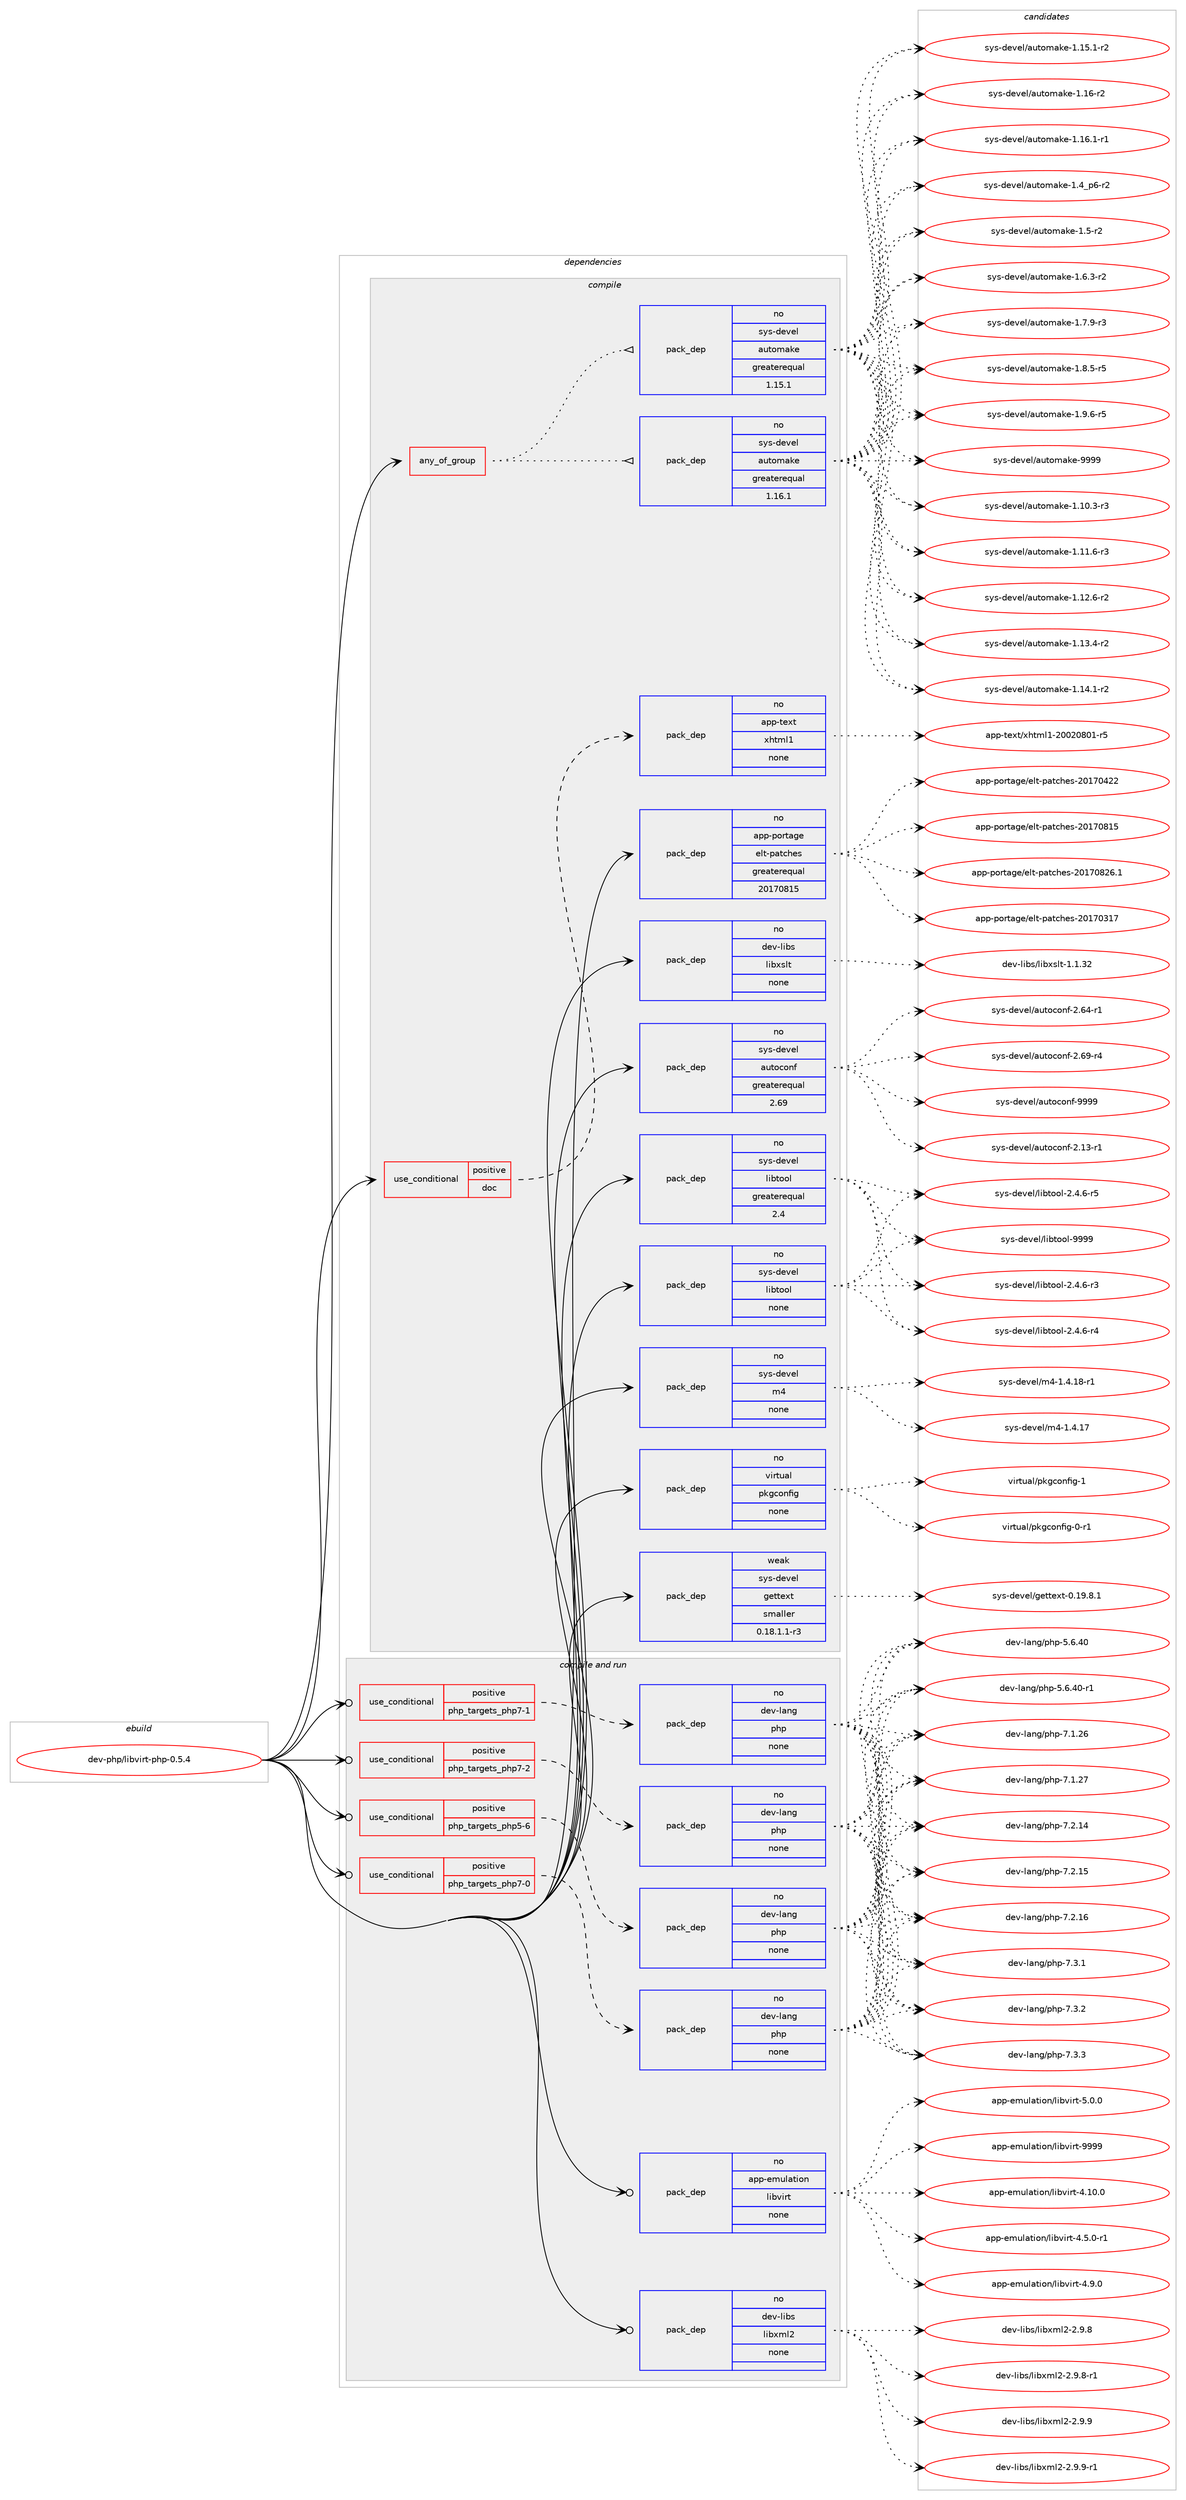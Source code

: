 digraph prolog {

# *************
# Graph options
# *************

newrank=true;
concentrate=true;
compound=true;
graph [rankdir=LR,fontname=Helvetica,fontsize=10,ranksep=1.5];#, ranksep=2.5, nodesep=0.2];
edge  [arrowhead=vee];
node  [fontname=Helvetica,fontsize=10];

# **********
# The ebuild
# **********

subgraph cluster_leftcol {
color=gray;
rank=same;
label=<<i>ebuild</i>>;
id [label="dev-php/libvirt-php-0.5.4", color=red, width=4, href="../dev-php/libvirt-php-0.5.4.svg"];
}

# ****************
# The dependencies
# ****************

subgraph cluster_midcol {
color=gray;
label=<<i>dependencies</i>>;
subgraph cluster_compile {
fillcolor="#eeeeee";
style=filled;
label=<<i>compile</i>>;
subgraph any22512 {
dependency1393006 [label=<<TABLE BORDER="0" CELLBORDER="1" CELLSPACING="0" CELLPADDING="4"><TR><TD CELLPADDING="10">any_of_group</TD></TR></TABLE>>, shape=none, color=red];subgraph pack1000605 {
dependency1393007 [label=<<TABLE BORDER="0" CELLBORDER="1" CELLSPACING="0" CELLPADDING="4" WIDTH="220"><TR><TD ROWSPAN="6" CELLPADDING="30">pack_dep</TD></TR><TR><TD WIDTH="110">no</TD></TR><TR><TD>sys-devel</TD></TR><TR><TD>automake</TD></TR><TR><TD>greaterequal</TD></TR><TR><TD>1.16.1</TD></TR></TABLE>>, shape=none, color=blue];
}
dependency1393006:e -> dependency1393007:w [weight=20,style="dotted",arrowhead="oinv"];
subgraph pack1000606 {
dependency1393008 [label=<<TABLE BORDER="0" CELLBORDER="1" CELLSPACING="0" CELLPADDING="4" WIDTH="220"><TR><TD ROWSPAN="6" CELLPADDING="30">pack_dep</TD></TR><TR><TD WIDTH="110">no</TD></TR><TR><TD>sys-devel</TD></TR><TR><TD>automake</TD></TR><TR><TD>greaterequal</TD></TR><TR><TD>1.15.1</TD></TR></TABLE>>, shape=none, color=blue];
}
dependency1393006:e -> dependency1393008:w [weight=20,style="dotted",arrowhead="oinv"];
}
id:e -> dependency1393006:w [weight=20,style="solid",arrowhead="vee"];
subgraph cond369324 {
dependency1393009 [label=<<TABLE BORDER="0" CELLBORDER="1" CELLSPACING="0" CELLPADDING="4"><TR><TD ROWSPAN="3" CELLPADDING="10">use_conditional</TD></TR><TR><TD>positive</TD></TR><TR><TD>doc</TD></TR></TABLE>>, shape=none, color=red];
subgraph pack1000607 {
dependency1393010 [label=<<TABLE BORDER="0" CELLBORDER="1" CELLSPACING="0" CELLPADDING="4" WIDTH="220"><TR><TD ROWSPAN="6" CELLPADDING="30">pack_dep</TD></TR><TR><TD WIDTH="110">no</TD></TR><TR><TD>app-text</TD></TR><TR><TD>xhtml1</TD></TR><TR><TD>none</TD></TR><TR><TD></TD></TR></TABLE>>, shape=none, color=blue];
}
dependency1393009:e -> dependency1393010:w [weight=20,style="dashed",arrowhead="vee"];
}
id:e -> dependency1393009:w [weight=20,style="solid",arrowhead="vee"];
subgraph pack1000608 {
dependency1393011 [label=<<TABLE BORDER="0" CELLBORDER="1" CELLSPACING="0" CELLPADDING="4" WIDTH="220"><TR><TD ROWSPAN="6" CELLPADDING="30">pack_dep</TD></TR><TR><TD WIDTH="110">no</TD></TR><TR><TD>app-portage</TD></TR><TR><TD>elt-patches</TD></TR><TR><TD>greaterequal</TD></TR><TR><TD>20170815</TD></TR></TABLE>>, shape=none, color=blue];
}
id:e -> dependency1393011:w [weight=20,style="solid",arrowhead="vee"];
subgraph pack1000609 {
dependency1393012 [label=<<TABLE BORDER="0" CELLBORDER="1" CELLSPACING="0" CELLPADDING="4" WIDTH="220"><TR><TD ROWSPAN="6" CELLPADDING="30">pack_dep</TD></TR><TR><TD WIDTH="110">no</TD></TR><TR><TD>dev-libs</TD></TR><TR><TD>libxslt</TD></TR><TR><TD>none</TD></TR><TR><TD></TD></TR></TABLE>>, shape=none, color=blue];
}
id:e -> dependency1393012:w [weight=20,style="solid",arrowhead="vee"];
subgraph pack1000610 {
dependency1393013 [label=<<TABLE BORDER="0" CELLBORDER="1" CELLSPACING="0" CELLPADDING="4" WIDTH="220"><TR><TD ROWSPAN="6" CELLPADDING="30">pack_dep</TD></TR><TR><TD WIDTH="110">no</TD></TR><TR><TD>sys-devel</TD></TR><TR><TD>autoconf</TD></TR><TR><TD>greaterequal</TD></TR><TR><TD>2.69</TD></TR></TABLE>>, shape=none, color=blue];
}
id:e -> dependency1393013:w [weight=20,style="solid",arrowhead="vee"];
subgraph pack1000611 {
dependency1393014 [label=<<TABLE BORDER="0" CELLBORDER="1" CELLSPACING="0" CELLPADDING="4" WIDTH="220"><TR><TD ROWSPAN="6" CELLPADDING="30">pack_dep</TD></TR><TR><TD WIDTH="110">no</TD></TR><TR><TD>sys-devel</TD></TR><TR><TD>libtool</TD></TR><TR><TD>greaterequal</TD></TR><TR><TD>2.4</TD></TR></TABLE>>, shape=none, color=blue];
}
id:e -> dependency1393014:w [weight=20,style="solid",arrowhead="vee"];
subgraph pack1000612 {
dependency1393015 [label=<<TABLE BORDER="0" CELLBORDER="1" CELLSPACING="0" CELLPADDING="4" WIDTH="220"><TR><TD ROWSPAN="6" CELLPADDING="30">pack_dep</TD></TR><TR><TD WIDTH="110">no</TD></TR><TR><TD>sys-devel</TD></TR><TR><TD>libtool</TD></TR><TR><TD>none</TD></TR><TR><TD></TD></TR></TABLE>>, shape=none, color=blue];
}
id:e -> dependency1393015:w [weight=20,style="solid",arrowhead="vee"];
subgraph pack1000613 {
dependency1393016 [label=<<TABLE BORDER="0" CELLBORDER="1" CELLSPACING="0" CELLPADDING="4" WIDTH="220"><TR><TD ROWSPAN="6" CELLPADDING="30">pack_dep</TD></TR><TR><TD WIDTH="110">no</TD></TR><TR><TD>sys-devel</TD></TR><TR><TD>m4</TD></TR><TR><TD>none</TD></TR><TR><TD></TD></TR></TABLE>>, shape=none, color=blue];
}
id:e -> dependency1393016:w [weight=20,style="solid",arrowhead="vee"];
subgraph pack1000614 {
dependency1393017 [label=<<TABLE BORDER="0" CELLBORDER="1" CELLSPACING="0" CELLPADDING="4" WIDTH="220"><TR><TD ROWSPAN="6" CELLPADDING="30">pack_dep</TD></TR><TR><TD WIDTH="110">no</TD></TR><TR><TD>virtual</TD></TR><TR><TD>pkgconfig</TD></TR><TR><TD>none</TD></TR><TR><TD></TD></TR></TABLE>>, shape=none, color=blue];
}
id:e -> dependency1393017:w [weight=20,style="solid",arrowhead="vee"];
subgraph pack1000615 {
dependency1393018 [label=<<TABLE BORDER="0" CELLBORDER="1" CELLSPACING="0" CELLPADDING="4" WIDTH="220"><TR><TD ROWSPAN="6" CELLPADDING="30">pack_dep</TD></TR><TR><TD WIDTH="110">weak</TD></TR><TR><TD>sys-devel</TD></TR><TR><TD>gettext</TD></TR><TR><TD>smaller</TD></TR><TR><TD>0.18.1.1-r3</TD></TR></TABLE>>, shape=none, color=blue];
}
id:e -> dependency1393018:w [weight=20,style="solid",arrowhead="vee"];
}
subgraph cluster_compileandrun {
fillcolor="#eeeeee";
style=filled;
label=<<i>compile and run</i>>;
subgraph cond369325 {
dependency1393019 [label=<<TABLE BORDER="0" CELLBORDER="1" CELLSPACING="0" CELLPADDING="4"><TR><TD ROWSPAN="3" CELLPADDING="10">use_conditional</TD></TR><TR><TD>positive</TD></TR><TR><TD>php_targets_php5-6</TD></TR></TABLE>>, shape=none, color=red];
subgraph pack1000616 {
dependency1393020 [label=<<TABLE BORDER="0" CELLBORDER="1" CELLSPACING="0" CELLPADDING="4" WIDTH="220"><TR><TD ROWSPAN="6" CELLPADDING="30">pack_dep</TD></TR><TR><TD WIDTH="110">no</TD></TR><TR><TD>dev-lang</TD></TR><TR><TD>php</TD></TR><TR><TD>none</TD></TR><TR><TD></TD></TR></TABLE>>, shape=none, color=blue];
}
dependency1393019:e -> dependency1393020:w [weight=20,style="dashed",arrowhead="vee"];
}
id:e -> dependency1393019:w [weight=20,style="solid",arrowhead="odotvee"];
subgraph cond369326 {
dependency1393021 [label=<<TABLE BORDER="0" CELLBORDER="1" CELLSPACING="0" CELLPADDING="4"><TR><TD ROWSPAN="3" CELLPADDING="10">use_conditional</TD></TR><TR><TD>positive</TD></TR><TR><TD>php_targets_php7-0</TD></TR></TABLE>>, shape=none, color=red];
subgraph pack1000617 {
dependency1393022 [label=<<TABLE BORDER="0" CELLBORDER="1" CELLSPACING="0" CELLPADDING="4" WIDTH="220"><TR><TD ROWSPAN="6" CELLPADDING="30">pack_dep</TD></TR><TR><TD WIDTH="110">no</TD></TR><TR><TD>dev-lang</TD></TR><TR><TD>php</TD></TR><TR><TD>none</TD></TR><TR><TD></TD></TR></TABLE>>, shape=none, color=blue];
}
dependency1393021:e -> dependency1393022:w [weight=20,style="dashed",arrowhead="vee"];
}
id:e -> dependency1393021:w [weight=20,style="solid",arrowhead="odotvee"];
subgraph cond369327 {
dependency1393023 [label=<<TABLE BORDER="0" CELLBORDER="1" CELLSPACING="0" CELLPADDING="4"><TR><TD ROWSPAN="3" CELLPADDING="10">use_conditional</TD></TR><TR><TD>positive</TD></TR><TR><TD>php_targets_php7-1</TD></TR></TABLE>>, shape=none, color=red];
subgraph pack1000618 {
dependency1393024 [label=<<TABLE BORDER="0" CELLBORDER="1" CELLSPACING="0" CELLPADDING="4" WIDTH="220"><TR><TD ROWSPAN="6" CELLPADDING="30">pack_dep</TD></TR><TR><TD WIDTH="110">no</TD></TR><TR><TD>dev-lang</TD></TR><TR><TD>php</TD></TR><TR><TD>none</TD></TR><TR><TD></TD></TR></TABLE>>, shape=none, color=blue];
}
dependency1393023:e -> dependency1393024:w [weight=20,style="dashed",arrowhead="vee"];
}
id:e -> dependency1393023:w [weight=20,style="solid",arrowhead="odotvee"];
subgraph cond369328 {
dependency1393025 [label=<<TABLE BORDER="0" CELLBORDER="1" CELLSPACING="0" CELLPADDING="4"><TR><TD ROWSPAN="3" CELLPADDING="10">use_conditional</TD></TR><TR><TD>positive</TD></TR><TR><TD>php_targets_php7-2</TD></TR></TABLE>>, shape=none, color=red];
subgraph pack1000619 {
dependency1393026 [label=<<TABLE BORDER="0" CELLBORDER="1" CELLSPACING="0" CELLPADDING="4" WIDTH="220"><TR><TD ROWSPAN="6" CELLPADDING="30">pack_dep</TD></TR><TR><TD WIDTH="110">no</TD></TR><TR><TD>dev-lang</TD></TR><TR><TD>php</TD></TR><TR><TD>none</TD></TR><TR><TD></TD></TR></TABLE>>, shape=none, color=blue];
}
dependency1393025:e -> dependency1393026:w [weight=20,style="dashed",arrowhead="vee"];
}
id:e -> dependency1393025:w [weight=20,style="solid",arrowhead="odotvee"];
subgraph pack1000620 {
dependency1393027 [label=<<TABLE BORDER="0" CELLBORDER="1" CELLSPACING="0" CELLPADDING="4" WIDTH="220"><TR><TD ROWSPAN="6" CELLPADDING="30">pack_dep</TD></TR><TR><TD WIDTH="110">no</TD></TR><TR><TD>app-emulation</TD></TR><TR><TD>libvirt</TD></TR><TR><TD>none</TD></TR><TR><TD></TD></TR></TABLE>>, shape=none, color=blue];
}
id:e -> dependency1393027:w [weight=20,style="solid",arrowhead="odotvee"];
subgraph pack1000621 {
dependency1393028 [label=<<TABLE BORDER="0" CELLBORDER="1" CELLSPACING="0" CELLPADDING="4" WIDTH="220"><TR><TD ROWSPAN="6" CELLPADDING="30">pack_dep</TD></TR><TR><TD WIDTH="110">no</TD></TR><TR><TD>dev-libs</TD></TR><TR><TD>libxml2</TD></TR><TR><TD>none</TD></TR><TR><TD></TD></TR></TABLE>>, shape=none, color=blue];
}
id:e -> dependency1393028:w [weight=20,style="solid",arrowhead="odotvee"];
}
subgraph cluster_run {
fillcolor="#eeeeee";
style=filled;
label=<<i>run</i>>;
}
}

# **************
# The candidates
# **************

subgraph cluster_choices {
rank=same;
color=gray;
label=<<i>candidates</i>>;

subgraph choice1000605 {
color=black;
nodesep=1;
choice11512111545100101118101108479711711611110997107101454946494846514511451 [label="sys-devel/automake-1.10.3-r3", color=red, width=4,href="../sys-devel/automake-1.10.3-r3.svg"];
choice11512111545100101118101108479711711611110997107101454946494946544511451 [label="sys-devel/automake-1.11.6-r3", color=red, width=4,href="../sys-devel/automake-1.11.6-r3.svg"];
choice11512111545100101118101108479711711611110997107101454946495046544511450 [label="sys-devel/automake-1.12.6-r2", color=red, width=4,href="../sys-devel/automake-1.12.6-r2.svg"];
choice11512111545100101118101108479711711611110997107101454946495146524511450 [label="sys-devel/automake-1.13.4-r2", color=red, width=4,href="../sys-devel/automake-1.13.4-r2.svg"];
choice11512111545100101118101108479711711611110997107101454946495246494511450 [label="sys-devel/automake-1.14.1-r2", color=red, width=4,href="../sys-devel/automake-1.14.1-r2.svg"];
choice11512111545100101118101108479711711611110997107101454946495346494511450 [label="sys-devel/automake-1.15.1-r2", color=red, width=4,href="../sys-devel/automake-1.15.1-r2.svg"];
choice1151211154510010111810110847971171161111099710710145494649544511450 [label="sys-devel/automake-1.16-r2", color=red, width=4,href="../sys-devel/automake-1.16-r2.svg"];
choice11512111545100101118101108479711711611110997107101454946495446494511449 [label="sys-devel/automake-1.16.1-r1", color=red, width=4,href="../sys-devel/automake-1.16.1-r1.svg"];
choice115121115451001011181011084797117116111109971071014549465295112544511450 [label="sys-devel/automake-1.4_p6-r2", color=red, width=4,href="../sys-devel/automake-1.4_p6-r2.svg"];
choice11512111545100101118101108479711711611110997107101454946534511450 [label="sys-devel/automake-1.5-r2", color=red, width=4,href="../sys-devel/automake-1.5-r2.svg"];
choice115121115451001011181011084797117116111109971071014549465446514511450 [label="sys-devel/automake-1.6.3-r2", color=red, width=4,href="../sys-devel/automake-1.6.3-r2.svg"];
choice115121115451001011181011084797117116111109971071014549465546574511451 [label="sys-devel/automake-1.7.9-r3", color=red, width=4,href="../sys-devel/automake-1.7.9-r3.svg"];
choice115121115451001011181011084797117116111109971071014549465646534511453 [label="sys-devel/automake-1.8.5-r5", color=red, width=4,href="../sys-devel/automake-1.8.5-r5.svg"];
choice115121115451001011181011084797117116111109971071014549465746544511453 [label="sys-devel/automake-1.9.6-r5", color=red, width=4,href="../sys-devel/automake-1.9.6-r5.svg"];
choice115121115451001011181011084797117116111109971071014557575757 [label="sys-devel/automake-9999", color=red, width=4,href="../sys-devel/automake-9999.svg"];
dependency1393007:e -> choice11512111545100101118101108479711711611110997107101454946494846514511451:w [style=dotted,weight="100"];
dependency1393007:e -> choice11512111545100101118101108479711711611110997107101454946494946544511451:w [style=dotted,weight="100"];
dependency1393007:e -> choice11512111545100101118101108479711711611110997107101454946495046544511450:w [style=dotted,weight="100"];
dependency1393007:e -> choice11512111545100101118101108479711711611110997107101454946495146524511450:w [style=dotted,weight="100"];
dependency1393007:e -> choice11512111545100101118101108479711711611110997107101454946495246494511450:w [style=dotted,weight="100"];
dependency1393007:e -> choice11512111545100101118101108479711711611110997107101454946495346494511450:w [style=dotted,weight="100"];
dependency1393007:e -> choice1151211154510010111810110847971171161111099710710145494649544511450:w [style=dotted,weight="100"];
dependency1393007:e -> choice11512111545100101118101108479711711611110997107101454946495446494511449:w [style=dotted,weight="100"];
dependency1393007:e -> choice115121115451001011181011084797117116111109971071014549465295112544511450:w [style=dotted,weight="100"];
dependency1393007:e -> choice11512111545100101118101108479711711611110997107101454946534511450:w [style=dotted,weight="100"];
dependency1393007:e -> choice115121115451001011181011084797117116111109971071014549465446514511450:w [style=dotted,weight="100"];
dependency1393007:e -> choice115121115451001011181011084797117116111109971071014549465546574511451:w [style=dotted,weight="100"];
dependency1393007:e -> choice115121115451001011181011084797117116111109971071014549465646534511453:w [style=dotted,weight="100"];
dependency1393007:e -> choice115121115451001011181011084797117116111109971071014549465746544511453:w [style=dotted,weight="100"];
dependency1393007:e -> choice115121115451001011181011084797117116111109971071014557575757:w [style=dotted,weight="100"];
}
subgraph choice1000606 {
color=black;
nodesep=1;
choice11512111545100101118101108479711711611110997107101454946494846514511451 [label="sys-devel/automake-1.10.3-r3", color=red, width=4,href="../sys-devel/automake-1.10.3-r3.svg"];
choice11512111545100101118101108479711711611110997107101454946494946544511451 [label="sys-devel/automake-1.11.6-r3", color=red, width=4,href="../sys-devel/automake-1.11.6-r3.svg"];
choice11512111545100101118101108479711711611110997107101454946495046544511450 [label="sys-devel/automake-1.12.6-r2", color=red, width=4,href="../sys-devel/automake-1.12.6-r2.svg"];
choice11512111545100101118101108479711711611110997107101454946495146524511450 [label="sys-devel/automake-1.13.4-r2", color=red, width=4,href="../sys-devel/automake-1.13.4-r2.svg"];
choice11512111545100101118101108479711711611110997107101454946495246494511450 [label="sys-devel/automake-1.14.1-r2", color=red, width=4,href="../sys-devel/automake-1.14.1-r2.svg"];
choice11512111545100101118101108479711711611110997107101454946495346494511450 [label="sys-devel/automake-1.15.1-r2", color=red, width=4,href="../sys-devel/automake-1.15.1-r2.svg"];
choice1151211154510010111810110847971171161111099710710145494649544511450 [label="sys-devel/automake-1.16-r2", color=red, width=4,href="../sys-devel/automake-1.16-r2.svg"];
choice11512111545100101118101108479711711611110997107101454946495446494511449 [label="sys-devel/automake-1.16.1-r1", color=red, width=4,href="../sys-devel/automake-1.16.1-r1.svg"];
choice115121115451001011181011084797117116111109971071014549465295112544511450 [label="sys-devel/automake-1.4_p6-r2", color=red, width=4,href="../sys-devel/automake-1.4_p6-r2.svg"];
choice11512111545100101118101108479711711611110997107101454946534511450 [label="sys-devel/automake-1.5-r2", color=red, width=4,href="../sys-devel/automake-1.5-r2.svg"];
choice115121115451001011181011084797117116111109971071014549465446514511450 [label="sys-devel/automake-1.6.3-r2", color=red, width=4,href="../sys-devel/automake-1.6.3-r2.svg"];
choice115121115451001011181011084797117116111109971071014549465546574511451 [label="sys-devel/automake-1.7.9-r3", color=red, width=4,href="../sys-devel/automake-1.7.9-r3.svg"];
choice115121115451001011181011084797117116111109971071014549465646534511453 [label="sys-devel/automake-1.8.5-r5", color=red, width=4,href="../sys-devel/automake-1.8.5-r5.svg"];
choice115121115451001011181011084797117116111109971071014549465746544511453 [label="sys-devel/automake-1.9.6-r5", color=red, width=4,href="../sys-devel/automake-1.9.6-r5.svg"];
choice115121115451001011181011084797117116111109971071014557575757 [label="sys-devel/automake-9999", color=red, width=4,href="../sys-devel/automake-9999.svg"];
dependency1393008:e -> choice11512111545100101118101108479711711611110997107101454946494846514511451:w [style=dotted,weight="100"];
dependency1393008:e -> choice11512111545100101118101108479711711611110997107101454946494946544511451:w [style=dotted,weight="100"];
dependency1393008:e -> choice11512111545100101118101108479711711611110997107101454946495046544511450:w [style=dotted,weight="100"];
dependency1393008:e -> choice11512111545100101118101108479711711611110997107101454946495146524511450:w [style=dotted,weight="100"];
dependency1393008:e -> choice11512111545100101118101108479711711611110997107101454946495246494511450:w [style=dotted,weight="100"];
dependency1393008:e -> choice11512111545100101118101108479711711611110997107101454946495346494511450:w [style=dotted,weight="100"];
dependency1393008:e -> choice1151211154510010111810110847971171161111099710710145494649544511450:w [style=dotted,weight="100"];
dependency1393008:e -> choice11512111545100101118101108479711711611110997107101454946495446494511449:w [style=dotted,weight="100"];
dependency1393008:e -> choice115121115451001011181011084797117116111109971071014549465295112544511450:w [style=dotted,weight="100"];
dependency1393008:e -> choice11512111545100101118101108479711711611110997107101454946534511450:w [style=dotted,weight="100"];
dependency1393008:e -> choice115121115451001011181011084797117116111109971071014549465446514511450:w [style=dotted,weight="100"];
dependency1393008:e -> choice115121115451001011181011084797117116111109971071014549465546574511451:w [style=dotted,weight="100"];
dependency1393008:e -> choice115121115451001011181011084797117116111109971071014549465646534511453:w [style=dotted,weight="100"];
dependency1393008:e -> choice115121115451001011181011084797117116111109971071014549465746544511453:w [style=dotted,weight="100"];
dependency1393008:e -> choice115121115451001011181011084797117116111109971071014557575757:w [style=dotted,weight="100"];
}
subgraph choice1000607 {
color=black;
nodesep=1;
choice971121124511610112011647120104116109108494550484850485648494511453 [label="app-text/xhtml1-20020801-r5", color=red, width=4,href="../app-text/xhtml1-20020801-r5.svg"];
dependency1393010:e -> choice971121124511610112011647120104116109108494550484850485648494511453:w [style=dotted,weight="100"];
}
subgraph choice1000608 {
color=black;
nodesep=1;
choice97112112451121111141169710310147101108116451129711699104101115455048495548514955 [label="app-portage/elt-patches-20170317", color=red, width=4,href="../app-portage/elt-patches-20170317.svg"];
choice97112112451121111141169710310147101108116451129711699104101115455048495548525050 [label="app-portage/elt-patches-20170422", color=red, width=4,href="../app-portage/elt-patches-20170422.svg"];
choice97112112451121111141169710310147101108116451129711699104101115455048495548564953 [label="app-portage/elt-patches-20170815", color=red, width=4,href="../app-portage/elt-patches-20170815.svg"];
choice971121124511211111411697103101471011081164511297116991041011154550484955485650544649 [label="app-portage/elt-patches-20170826.1", color=red, width=4,href="../app-portage/elt-patches-20170826.1.svg"];
dependency1393011:e -> choice97112112451121111141169710310147101108116451129711699104101115455048495548514955:w [style=dotted,weight="100"];
dependency1393011:e -> choice97112112451121111141169710310147101108116451129711699104101115455048495548525050:w [style=dotted,weight="100"];
dependency1393011:e -> choice97112112451121111141169710310147101108116451129711699104101115455048495548564953:w [style=dotted,weight="100"];
dependency1393011:e -> choice971121124511211111411697103101471011081164511297116991041011154550484955485650544649:w [style=dotted,weight="100"];
}
subgraph choice1000609 {
color=black;
nodesep=1;
choice1001011184510810598115471081059812011510811645494649465150 [label="dev-libs/libxslt-1.1.32", color=red, width=4,href="../dev-libs/libxslt-1.1.32.svg"];
dependency1393012:e -> choice1001011184510810598115471081059812011510811645494649465150:w [style=dotted,weight="100"];
}
subgraph choice1000610 {
color=black;
nodesep=1;
choice1151211154510010111810110847971171161119911111010245504649514511449 [label="sys-devel/autoconf-2.13-r1", color=red, width=4,href="../sys-devel/autoconf-2.13-r1.svg"];
choice1151211154510010111810110847971171161119911111010245504654524511449 [label="sys-devel/autoconf-2.64-r1", color=red, width=4,href="../sys-devel/autoconf-2.64-r1.svg"];
choice1151211154510010111810110847971171161119911111010245504654574511452 [label="sys-devel/autoconf-2.69-r4", color=red, width=4,href="../sys-devel/autoconf-2.69-r4.svg"];
choice115121115451001011181011084797117116111991111101024557575757 [label="sys-devel/autoconf-9999", color=red, width=4,href="../sys-devel/autoconf-9999.svg"];
dependency1393013:e -> choice1151211154510010111810110847971171161119911111010245504649514511449:w [style=dotted,weight="100"];
dependency1393013:e -> choice1151211154510010111810110847971171161119911111010245504654524511449:w [style=dotted,weight="100"];
dependency1393013:e -> choice1151211154510010111810110847971171161119911111010245504654574511452:w [style=dotted,weight="100"];
dependency1393013:e -> choice115121115451001011181011084797117116111991111101024557575757:w [style=dotted,weight="100"];
}
subgraph choice1000611 {
color=black;
nodesep=1;
choice1151211154510010111810110847108105981161111111084550465246544511451 [label="sys-devel/libtool-2.4.6-r3", color=red, width=4,href="../sys-devel/libtool-2.4.6-r3.svg"];
choice1151211154510010111810110847108105981161111111084550465246544511452 [label="sys-devel/libtool-2.4.6-r4", color=red, width=4,href="../sys-devel/libtool-2.4.6-r4.svg"];
choice1151211154510010111810110847108105981161111111084550465246544511453 [label="sys-devel/libtool-2.4.6-r5", color=red, width=4,href="../sys-devel/libtool-2.4.6-r5.svg"];
choice1151211154510010111810110847108105981161111111084557575757 [label="sys-devel/libtool-9999", color=red, width=4,href="../sys-devel/libtool-9999.svg"];
dependency1393014:e -> choice1151211154510010111810110847108105981161111111084550465246544511451:w [style=dotted,weight="100"];
dependency1393014:e -> choice1151211154510010111810110847108105981161111111084550465246544511452:w [style=dotted,weight="100"];
dependency1393014:e -> choice1151211154510010111810110847108105981161111111084550465246544511453:w [style=dotted,weight="100"];
dependency1393014:e -> choice1151211154510010111810110847108105981161111111084557575757:w [style=dotted,weight="100"];
}
subgraph choice1000612 {
color=black;
nodesep=1;
choice1151211154510010111810110847108105981161111111084550465246544511451 [label="sys-devel/libtool-2.4.6-r3", color=red, width=4,href="../sys-devel/libtool-2.4.6-r3.svg"];
choice1151211154510010111810110847108105981161111111084550465246544511452 [label="sys-devel/libtool-2.4.6-r4", color=red, width=4,href="../sys-devel/libtool-2.4.6-r4.svg"];
choice1151211154510010111810110847108105981161111111084550465246544511453 [label="sys-devel/libtool-2.4.6-r5", color=red, width=4,href="../sys-devel/libtool-2.4.6-r5.svg"];
choice1151211154510010111810110847108105981161111111084557575757 [label="sys-devel/libtool-9999", color=red, width=4,href="../sys-devel/libtool-9999.svg"];
dependency1393015:e -> choice1151211154510010111810110847108105981161111111084550465246544511451:w [style=dotted,weight="100"];
dependency1393015:e -> choice1151211154510010111810110847108105981161111111084550465246544511452:w [style=dotted,weight="100"];
dependency1393015:e -> choice1151211154510010111810110847108105981161111111084550465246544511453:w [style=dotted,weight="100"];
dependency1393015:e -> choice1151211154510010111810110847108105981161111111084557575757:w [style=dotted,weight="100"];
}
subgraph choice1000613 {
color=black;
nodesep=1;
choice11512111545100101118101108471095245494652464955 [label="sys-devel/m4-1.4.17", color=red, width=4,href="../sys-devel/m4-1.4.17.svg"];
choice115121115451001011181011084710952454946524649564511449 [label="sys-devel/m4-1.4.18-r1", color=red, width=4,href="../sys-devel/m4-1.4.18-r1.svg"];
dependency1393016:e -> choice11512111545100101118101108471095245494652464955:w [style=dotted,weight="100"];
dependency1393016:e -> choice115121115451001011181011084710952454946524649564511449:w [style=dotted,weight="100"];
}
subgraph choice1000614 {
color=black;
nodesep=1;
choice11810511411611797108471121071039911111010210510345484511449 [label="virtual/pkgconfig-0-r1", color=red, width=4,href="../virtual/pkgconfig-0-r1.svg"];
choice1181051141161179710847112107103991111101021051034549 [label="virtual/pkgconfig-1", color=red, width=4,href="../virtual/pkgconfig-1.svg"];
dependency1393017:e -> choice11810511411611797108471121071039911111010210510345484511449:w [style=dotted,weight="100"];
dependency1393017:e -> choice1181051141161179710847112107103991111101021051034549:w [style=dotted,weight="100"];
}
subgraph choice1000615 {
color=black;
nodesep=1;
choice1151211154510010111810110847103101116116101120116454846495746564649 [label="sys-devel/gettext-0.19.8.1", color=red, width=4,href="../sys-devel/gettext-0.19.8.1.svg"];
dependency1393018:e -> choice1151211154510010111810110847103101116116101120116454846495746564649:w [style=dotted,weight="100"];
}
subgraph choice1000616 {
color=black;
nodesep=1;
choice10010111845108971101034711210411245534654465248 [label="dev-lang/php-5.6.40", color=red, width=4,href="../dev-lang/php-5.6.40.svg"];
choice100101118451089711010347112104112455346544652484511449 [label="dev-lang/php-5.6.40-r1", color=red, width=4,href="../dev-lang/php-5.6.40-r1.svg"];
choice10010111845108971101034711210411245554649465054 [label="dev-lang/php-7.1.26", color=red, width=4,href="../dev-lang/php-7.1.26.svg"];
choice10010111845108971101034711210411245554649465055 [label="dev-lang/php-7.1.27", color=red, width=4,href="../dev-lang/php-7.1.27.svg"];
choice10010111845108971101034711210411245554650464952 [label="dev-lang/php-7.2.14", color=red, width=4,href="../dev-lang/php-7.2.14.svg"];
choice10010111845108971101034711210411245554650464953 [label="dev-lang/php-7.2.15", color=red, width=4,href="../dev-lang/php-7.2.15.svg"];
choice10010111845108971101034711210411245554650464954 [label="dev-lang/php-7.2.16", color=red, width=4,href="../dev-lang/php-7.2.16.svg"];
choice100101118451089711010347112104112455546514649 [label="dev-lang/php-7.3.1", color=red, width=4,href="../dev-lang/php-7.3.1.svg"];
choice100101118451089711010347112104112455546514650 [label="dev-lang/php-7.3.2", color=red, width=4,href="../dev-lang/php-7.3.2.svg"];
choice100101118451089711010347112104112455546514651 [label="dev-lang/php-7.3.3", color=red, width=4,href="../dev-lang/php-7.3.3.svg"];
dependency1393020:e -> choice10010111845108971101034711210411245534654465248:w [style=dotted,weight="100"];
dependency1393020:e -> choice100101118451089711010347112104112455346544652484511449:w [style=dotted,weight="100"];
dependency1393020:e -> choice10010111845108971101034711210411245554649465054:w [style=dotted,weight="100"];
dependency1393020:e -> choice10010111845108971101034711210411245554649465055:w [style=dotted,weight="100"];
dependency1393020:e -> choice10010111845108971101034711210411245554650464952:w [style=dotted,weight="100"];
dependency1393020:e -> choice10010111845108971101034711210411245554650464953:w [style=dotted,weight="100"];
dependency1393020:e -> choice10010111845108971101034711210411245554650464954:w [style=dotted,weight="100"];
dependency1393020:e -> choice100101118451089711010347112104112455546514649:w [style=dotted,weight="100"];
dependency1393020:e -> choice100101118451089711010347112104112455546514650:w [style=dotted,weight="100"];
dependency1393020:e -> choice100101118451089711010347112104112455546514651:w [style=dotted,weight="100"];
}
subgraph choice1000617 {
color=black;
nodesep=1;
choice10010111845108971101034711210411245534654465248 [label="dev-lang/php-5.6.40", color=red, width=4,href="../dev-lang/php-5.6.40.svg"];
choice100101118451089711010347112104112455346544652484511449 [label="dev-lang/php-5.6.40-r1", color=red, width=4,href="../dev-lang/php-5.6.40-r1.svg"];
choice10010111845108971101034711210411245554649465054 [label="dev-lang/php-7.1.26", color=red, width=4,href="../dev-lang/php-7.1.26.svg"];
choice10010111845108971101034711210411245554649465055 [label="dev-lang/php-7.1.27", color=red, width=4,href="../dev-lang/php-7.1.27.svg"];
choice10010111845108971101034711210411245554650464952 [label="dev-lang/php-7.2.14", color=red, width=4,href="../dev-lang/php-7.2.14.svg"];
choice10010111845108971101034711210411245554650464953 [label="dev-lang/php-7.2.15", color=red, width=4,href="../dev-lang/php-7.2.15.svg"];
choice10010111845108971101034711210411245554650464954 [label="dev-lang/php-7.2.16", color=red, width=4,href="../dev-lang/php-7.2.16.svg"];
choice100101118451089711010347112104112455546514649 [label="dev-lang/php-7.3.1", color=red, width=4,href="../dev-lang/php-7.3.1.svg"];
choice100101118451089711010347112104112455546514650 [label="dev-lang/php-7.3.2", color=red, width=4,href="../dev-lang/php-7.3.2.svg"];
choice100101118451089711010347112104112455546514651 [label="dev-lang/php-7.3.3", color=red, width=4,href="../dev-lang/php-7.3.3.svg"];
dependency1393022:e -> choice10010111845108971101034711210411245534654465248:w [style=dotted,weight="100"];
dependency1393022:e -> choice100101118451089711010347112104112455346544652484511449:w [style=dotted,weight="100"];
dependency1393022:e -> choice10010111845108971101034711210411245554649465054:w [style=dotted,weight="100"];
dependency1393022:e -> choice10010111845108971101034711210411245554649465055:w [style=dotted,weight="100"];
dependency1393022:e -> choice10010111845108971101034711210411245554650464952:w [style=dotted,weight="100"];
dependency1393022:e -> choice10010111845108971101034711210411245554650464953:w [style=dotted,weight="100"];
dependency1393022:e -> choice10010111845108971101034711210411245554650464954:w [style=dotted,weight="100"];
dependency1393022:e -> choice100101118451089711010347112104112455546514649:w [style=dotted,weight="100"];
dependency1393022:e -> choice100101118451089711010347112104112455546514650:w [style=dotted,weight="100"];
dependency1393022:e -> choice100101118451089711010347112104112455546514651:w [style=dotted,weight="100"];
}
subgraph choice1000618 {
color=black;
nodesep=1;
choice10010111845108971101034711210411245534654465248 [label="dev-lang/php-5.6.40", color=red, width=4,href="../dev-lang/php-5.6.40.svg"];
choice100101118451089711010347112104112455346544652484511449 [label="dev-lang/php-5.6.40-r1", color=red, width=4,href="../dev-lang/php-5.6.40-r1.svg"];
choice10010111845108971101034711210411245554649465054 [label="dev-lang/php-7.1.26", color=red, width=4,href="../dev-lang/php-7.1.26.svg"];
choice10010111845108971101034711210411245554649465055 [label="dev-lang/php-7.1.27", color=red, width=4,href="../dev-lang/php-7.1.27.svg"];
choice10010111845108971101034711210411245554650464952 [label="dev-lang/php-7.2.14", color=red, width=4,href="../dev-lang/php-7.2.14.svg"];
choice10010111845108971101034711210411245554650464953 [label="dev-lang/php-7.2.15", color=red, width=4,href="../dev-lang/php-7.2.15.svg"];
choice10010111845108971101034711210411245554650464954 [label="dev-lang/php-7.2.16", color=red, width=4,href="../dev-lang/php-7.2.16.svg"];
choice100101118451089711010347112104112455546514649 [label="dev-lang/php-7.3.1", color=red, width=4,href="../dev-lang/php-7.3.1.svg"];
choice100101118451089711010347112104112455546514650 [label="dev-lang/php-7.3.2", color=red, width=4,href="../dev-lang/php-7.3.2.svg"];
choice100101118451089711010347112104112455546514651 [label="dev-lang/php-7.3.3", color=red, width=4,href="../dev-lang/php-7.3.3.svg"];
dependency1393024:e -> choice10010111845108971101034711210411245534654465248:w [style=dotted,weight="100"];
dependency1393024:e -> choice100101118451089711010347112104112455346544652484511449:w [style=dotted,weight="100"];
dependency1393024:e -> choice10010111845108971101034711210411245554649465054:w [style=dotted,weight="100"];
dependency1393024:e -> choice10010111845108971101034711210411245554649465055:w [style=dotted,weight="100"];
dependency1393024:e -> choice10010111845108971101034711210411245554650464952:w [style=dotted,weight="100"];
dependency1393024:e -> choice10010111845108971101034711210411245554650464953:w [style=dotted,weight="100"];
dependency1393024:e -> choice10010111845108971101034711210411245554650464954:w [style=dotted,weight="100"];
dependency1393024:e -> choice100101118451089711010347112104112455546514649:w [style=dotted,weight="100"];
dependency1393024:e -> choice100101118451089711010347112104112455546514650:w [style=dotted,weight="100"];
dependency1393024:e -> choice100101118451089711010347112104112455546514651:w [style=dotted,weight="100"];
}
subgraph choice1000619 {
color=black;
nodesep=1;
choice10010111845108971101034711210411245534654465248 [label="dev-lang/php-5.6.40", color=red, width=4,href="../dev-lang/php-5.6.40.svg"];
choice100101118451089711010347112104112455346544652484511449 [label="dev-lang/php-5.6.40-r1", color=red, width=4,href="../dev-lang/php-5.6.40-r1.svg"];
choice10010111845108971101034711210411245554649465054 [label="dev-lang/php-7.1.26", color=red, width=4,href="../dev-lang/php-7.1.26.svg"];
choice10010111845108971101034711210411245554649465055 [label="dev-lang/php-7.1.27", color=red, width=4,href="../dev-lang/php-7.1.27.svg"];
choice10010111845108971101034711210411245554650464952 [label="dev-lang/php-7.2.14", color=red, width=4,href="../dev-lang/php-7.2.14.svg"];
choice10010111845108971101034711210411245554650464953 [label="dev-lang/php-7.2.15", color=red, width=4,href="../dev-lang/php-7.2.15.svg"];
choice10010111845108971101034711210411245554650464954 [label="dev-lang/php-7.2.16", color=red, width=4,href="../dev-lang/php-7.2.16.svg"];
choice100101118451089711010347112104112455546514649 [label="dev-lang/php-7.3.1", color=red, width=4,href="../dev-lang/php-7.3.1.svg"];
choice100101118451089711010347112104112455546514650 [label="dev-lang/php-7.3.2", color=red, width=4,href="../dev-lang/php-7.3.2.svg"];
choice100101118451089711010347112104112455546514651 [label="dev-lang/php-7.3.3", color=red, width=4,href="../dev-lang/php-7.3.3.svg"];
dependency1393026:e -> choice10010111845108971101034711210411245534654465248:w [style=dotted,weight="100"];
dependency1393026:e -> choice100101118451089711010347112104112455346544652484511449:w [style=dotted,weight="100"];
dependency1393026:e -> choice10010111845108971101034711210411245554649465054:w [style=dotted,weight="100"];
dependency1393026:e -> choice10010111845108971101034711210411245554649465055:w [style=dotted,weight="100"];
dependency1393026:e -> choice10010111845108971101034711210411245554650464952:w [style=dotted,weight="100"];
dependency1393026:e -> choice10010111845108971101034711210411245554650464953:w [style=dotted,weight="100"];
dependency1393026:e -> choice10010111845108971101034711210411245554650464954:w [style=dotted,weight="100"];
dependency1393026:e -> choice100101118451089711010347112104112455546514649:w [style=dotted,weight="100"];
dependency1393026:e -> choice100101118451089711010347112104112455546514650:w [style=dotted,weight="100"];
dependency1393026:e -> choice100101118451089711010347112104112455546514651:w [style=dotted,weight="100"];
}
subgraph choice1000620 {
color=black;
nodesep=1;
choice971121124510110911710897116105111110471081059811810511411645524649484648 [label="app-emulation/libvirt-4.10.0", color=red, width=4,href="../app-emulation/libvirt-4.10.0.svg"];
choice97112112451011091171089711610511111047108105981181051141164552465346484511449 [label="app-emulation/libvirt-4.5.0-r1", color=red, width=4,href="../app-emulation/libvirt-4.5.0-r1.svg"];
choice9711211245101109117108971161051111104710810598118105114116455246574648 [label="app-emulation/libvirt-4.9.0", color=red, width=4,href="../app-emulation/libvirt-4.9.0.svg"];
choice9711211245101109117108971161051111104710810598118105114116455346484648 [label="app-emulation/libvirt-5.0.0", color=red, width=4,href="../app-emulation/libvirt-5.0.0.svg"];
choice97112112451011091171089711610511111047108105981181051141164557575757 [label="app-emulation/libvirt-9999", color=red, width=4,href="../app-emulation/libvirt-9999.svg"];
dependency1393027:e -> choice971121124510110911710897116105111110471081059811810511411645524649484648:w [style=dotted,weight="100"];
dependency1393027:e -> choice97112112451011091171089711610511111047108105981181051141164552465346484511449:w [style=dotted,weight="100"];
dependency1393027:e -> choice9711211245101109117108971161051111104710810598118105114116455246574648:w [style=dotted,weight="100"];
dependency1393027:e -> choice9711211245101109117108971161051111104710810598118105114116455346484648:w [style=dotted,weight="100"];
dependency1393027:e -> choice97112112451011091171089711610511111047108105981181051141164557575757:w [style=dotted,weight="100"];
}
subgraph choice1000621 {
color=black;
nodesep=1;
choice1001011184510810598115471081059812010910850455046574656 [label="dev-libs/libxml2-2.9.8", color=red, width=4,href="../dev-libs/libxml2-2.9.8.svg"];
choice10010111845108105981154710810598120109108504550465746564511449 [label="dev-libs/libxml2-2.9.8-r1", color=red, width=4,href="../dev-libs/libxml2-2.9.8-r1.svg"];
choice1001011184510810598115471081059812010910850455046574657 [label="dev-libs/libxml2-2.9.9", color=red, width=4,href="../dev-libs/libxml2-2.9.9.svg"];
choice10010111845108105981154710810598120109108504550465746574511449 [label="dev-libs/libxml2-2.9.9-r1", color=red, width=4,href="../dev-libs/libxml2-2.9.9-r1.svg"];
dependency1393028:e -> choice1001011184510810598115471081059812010910850455046574656:w [style=dotted,weight="100"];
dependency1393028:e -> choice10010111845108105981154710810598120109108504550465746564511449:w [style=dotted,weight="100"];
dependency1393028:e -> choice1001011184510810598115471081059812010910850455046574657:w [style=dotted,weight="100"];
dependency1393028:e -> choice10010111845108105981154710810598120109108504550465746574511449:w [style=dotted,weight="100"];
}
}

}

